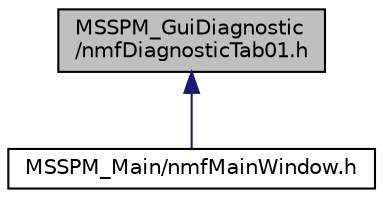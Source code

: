 digraph "MSSPM_GuiDiagnostic/nmfDiagnosticTab01.h"
{
 // LATEX_PDF_SIZE
  edge [fontname="Helvetica",fontsize="10",labelfontname="Helvetica",labelfontsize="10"];
  node [fontname="Helvetica",fontsize="10",shape=record];
  Node1 [label="MSSPM_GuiDiagnostic\l/nmfDiagnosticTab01.h",height=0.2,width=0.4,color="black", fillcolor="grey75", style="filled", fontcolor="black",tooltip="GUI definition for the nmfDiagnostic_Tab1 Parameter Profiles Diagnostics Data class."];
  Node1 -> Node2 [dir="back",color="midnightblue",fontsize="10",style="solid",fontname="Helvetica"];
  Node2 [label="MSSPM_Main/nmfMainWindow.h",height=0.2,width=0.4,color="black", fillcolor="white", style="filled",URL="$nmf_main_window_8h.html",tooltip="GUI definition for the main nmfMainWindow MSSPM Application class."];
}
